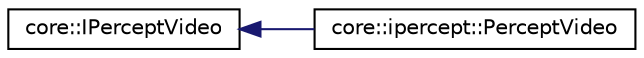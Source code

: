 digraph "Graphical Class Hierarchy"
{
  edge [fontname="Helvetica",fontsize="10",labelfontname="Helvetica",labelfontsize="10"];
  node [fontname="Helvetica",fontsize="10",shape=record];
  rankdir="LR";
  Node1 [label="core::IPerceptVideo",height=0.2,width=0.4,color="black", fillcolor="white", style="filled",URL="$classcore_1_1_i_percept_video.html"];
  Node1 -> Node2 [dir="back",color="midnightblue",fontsize="10",style="solid",fontname="Helvetica"];
  Node2 [label="core::ipercept::PerceptVideo",height=0.2,width=0.4,color="black", fillcolor="white", style="filled",URL="$classcore_1_1ipercept_1_1_percept_video.html"];
}
